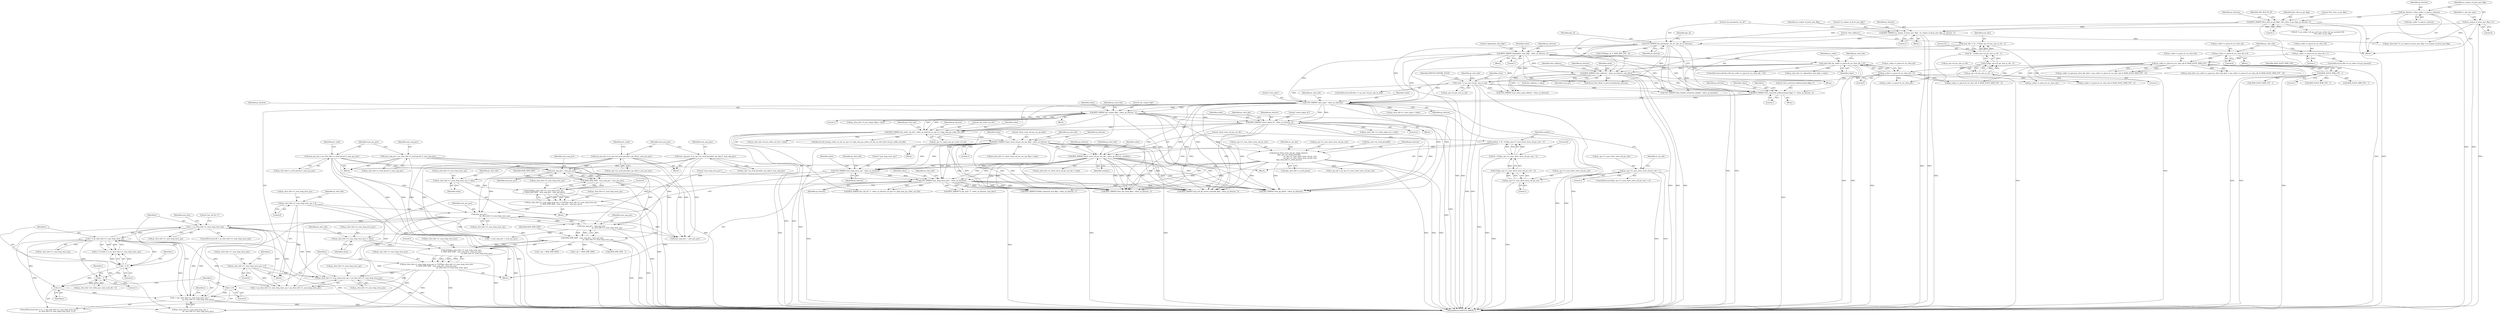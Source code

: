 digraph "0_Android_913d9e8d93d6b81bb8eac3fc2c1426651f5b259d@pointer" {
"1001057" [label="(Call,ps_slice_hdr->i1_num_long_term_sps + ps_slice_hdr->i1_num_long_term_pics)"];
"1000565" [label="(Call,ps_slice_hdr->i1_num_long_term_sps = 0)"];
"1000879" [label="(Call,num_pos_pics -\n                                                            ps_slice_hdr->i1_num_long_term_sps)"];
"1000808" [label="(Call,num_pos_pics = ps_slice_hdr->s_stref_picset.i1_num_pos_pics)"];
"1000758" [label="(Call,num_pos_pics = ps_sps->as_stref_picset[st_rps_idx].i1_num_pos_pics)"];
"1000854" [label="(Call,num_neg_pics - num_pos_pics)"];
"1000801" [label="(Call,num_neg_pics = ps_slice_hdr->s_stref_picset.i1_num_neg_pics)"];
"1000749" [label="(Call,num_neg_pics = ps_sps->as_stref_picset[st_rps_idx].i1_num_neg_pics)"];
"1000843" [label="(Call,ps_slice_hdr->i1_num_long_term_sps = CLIP3(ps_slice_hdr->i1_num_long_term_sps,\n 0, MAX_DPB_SIZE - num_neg_pics - num_pos_pics))"];
"1000847" [label="(Call,CLIP3(ps_slice_hdr->i1_num_long_term_sps,\n 0, MAX_DPB_SIZE - num_neg_pics - num_pos_pics))"];
"1000838" [label="(Call,ps_slice_hdr->i1_num_long_term_sps = value)"];
"1000834" [label="(Call,UEV_PARSE(\"num_long_term_sps\", value, ps_bitstrm))"];
"1000734" [label="(Call,BITS_PARSE(\"short_term_ref_pic_set_idx\", value, ps_bitstrm, numbits))"];
"1000694" [label="(Call,BITS_PARSE(\"short_term_ref_pic_set_sps_flag\", value, ps_bitstrm, 1))"];
"1000682" [label="(Call,BITS_PARSE(\"pic_order_cnt_lsb\", value, ps_bitstrm, ps_sps->i1_log2_max_pic_order_cnt_lsb))"];
"1000637" [label="(Call,BITS_PARSE(\"pic_output_flag\", value, ps_bitstrm, 1))"];
"1000592" [label="(Call,UEV_PARSE(\"slice_type\", value, ps_bitstrm))"];
"1000587" [label="(Call,BITS_PARSE(\"slice_reserved_undetermined_flag[ i ]\", value, ps_bitstrm, 1))"];
"1000537" [label="(Call,value >= ps_sps->i4_pic_size_in_ctb)"];
"1000528" [label="(Call,BITS_PARSE(\"slice_address\", value, ps_bitstrm, num_bits))"];
"1000428" [label="(Call,value && (ps_codec->s_parse.i4_cur_slice_idx > 0))"];
"1000422" [label="(Call,BITS_PARSE(\"dependent_slice_flag\", value, ps_bitstrm, 1))"];
"1000209" [label="(Call,UEV_PARSE(\"pic_parameter_set_id\", pps_id, ps_bitstrm))"];
"1000204" [label="(Call,BITS_PARSE(\"no_output_of_prior_pics_flag\", no_output_of_prior_pics_flag, ps_bitstrm, 1))"];
"1000159" [label="(Call,no_output_of_prior_pics_flag = 0)"];
"1000190" [label="(Call,BITS_PARSE(\"first_slice_in_pic_flag\", first_slice_in_pic_flag, ps_bitstrm, 1))"];
"1000147" [label="(Call,*ps_bitstrm = &ps_codec->s_parse.s_bitstrm)"];
"1000430" [label="(Call,ps_codec->s_parse.i4_cur_slice_idx > 0)"];
"1000405" [label="(Call,ps_codec->s_parse.i4_cur_slice_idx & (MAX_SLICE_HDR_CNT - 1))"];
"1000375" [label="(Call,ps_codec->s_parse.i4_cur_slice_idx = 0)"];
"1000390" [label="(Call,ps_codec->s_parse.i4_cur_slice_idx = 1)"];
"1000411" [label="(Call,MAX_SLICE_HDR_CNT - 1)"];
"1000518" [label="(Call,num_bits = 32 - CLZ(ps_sps->i4_pic_size_in_ctb - 1))"];
"1000520" [label="(Call,32 - CLZ(ps_sps->i4_pic_size_in_ctb - 1))"];
"1000522" [label="(Call,CLZ(ps_sps->i4_pic_size_in_ctb - 1))"];
"1000523" [label="(Call,ps_sps->i4_pic_size_in_ctb - 1)"];
"1000659" [label="(Call,BITS_PARSE(\"colour_plane_id\", value, ps_bitstrm, 2))"];
"1000724" [label="(Call,numbits = 32 - CLZ(ps_sps->i1_num_short_term_ref_pic_sets - 1))"];
"1000726" [label="(Call,32 - CLZ(ps_sps->i1_num_short_term_ref_pic_sets - 1))"];
"1000728" [label="(Call,CLZ(ps_sps->i1_num_short_term_ref_pic_sets - 1))"];
"1000729" [label="(Call,ps_sps->i1_num_short_term_ref_pic_sets - 1)"];
"1000718" [label="(Call,ps_sps->i1_num_short_term_ref_pic_sets > 1)"];
"1000778" [label="(Call,ihevcd_short_term_ref_pic_set(ps_bitstrm,\n &ps_sps->as_stref_picset[0],\n                                              ps_sps->i1_num_short_term_ref_pic_sets,\n                                              ps_sps->i1_num_short_term_ref_pic_sets,\n &ps_slice_hdr->s_stref_picset))"];
"1000852" [label="(Call,MAX_DPB_SIZE - num_neg_pics - num_pos_pics)"];
"1001013" [label="(Call,i != ps_slice_hdr->i1_num_long_term_sps)"];
"1001010" [label="(Call,i != 0)"];
"1000901" [label="(Call,i < ps_slice_hdr->i1_num_long_term_sps)"];
"1000888" [label="(Call,i < (ps_slice_hdr->i1_num_long_term_sps +\n                                ps_slice_hdr->i1_num_long_term_pics))"];
"1000885" [label="(Call,i = 0)"];
"1000897" [label="(Call,i++)"];
"1001029" [label="(Call,i - 1)"];
"1000866" [label="(Call,ps_slice_hdr->i1_num_long_term_pics = CLIP3(ps_slice_hdr->i1_num_long_term_pics,\n 0, MAX_DPB_SIZE - num_neg_pics - num_pos_pics -\n                                                            ps_slice_hdr->i1_num_long_term_sps))"];
"1000870" [label="(Call,CLIP3(ps_slice_hdr->i1_num_long_term_pics,\n 0, MAX_DPB_SIZE - num_neg_pics - num_pos_pics -\n                                                            ps_slice_hdr->i1_num_long_term_sps))"];
"1000861" [label="(Call,ps_slice_hdr->i1_num_long_term_pics = value)"];
"1000857" [label="(Call,UEV_PARSE(\"num_long_term_pics\", value, ps_bitstrm))"];
"1000875" [label="(Call,MAX_DPB_SIZE - num_neg_pics - num_pos_pics -\n                                                            ps_slice_hdr->i1_num_long_term_sps)"];
"1000877" [label="(Call,num_neg_pics - num_pos_pics -\n                                                            ps_slice_hdr->i1_num_long_term_sps)"];
"1000570" [label="(Call,ps_slice_hdr->i1_num_long_term_pics = 0)"];
"1000422" [label="(Call,BITS_PARSE(\"dependent_slice_flag\", value, ps_bitstrm, 1))"];
"1000686" [label="(Call,ps_sps->i1_log2_max_pic_order_cnt_lsb)"];
"1000160" [label="(Identifier,no_output_of_prior_pics_flag)"];
"1000855" [label="(Identifier,num_neg_pics)"];
"1000588" [label="(Literal,\"slice_reserved_undetermined_flag[ i ]\")"];
"1000638" [label="(Literal,\"pic_output_flag\")"];
"1000193" [label="(Identifier,ps_bitstrm)"];
"1000786" [label="(Call,ps_sps->i1_num_short_term_ref_pic_sets)"];
"1000577" [label="(Identifier,i)"];
"1002617" [label="(MethodReturn,IHEVCD_ERROR_T)"];
"1000689" [label="(Call,ps_slice_hdr->i4_pic_order_cnt_lsb = value)"];
"1000726" [label="(Call,32 - CLZ(ps_sps->i1_num_short_term_ref_pic_sets - 1))"];
"1000518" [label="(Call,num_bits = 32 - CLZ(ps_sps->i4_pic_size_in_ctb - 1))"];
"1000718" [label="(Call,ps_sps->i1_num_short_term_ref_pic_sets > 1)"];
"1000440" [label="(Call,ps_codec->s_parse.i4_cur_slice_idx & (MAX_SLICE_HDR_CNT - 1))"];
"1001169" [label="(Call,BITS_PARSE(\"num_ref_idx_active_override_flag\", value, ps_bitstrm, 1))"];
"1000868" [label="(Identifier,ps_slice_hdr)"];
"1000640" [label="(Identifier,ps_bitstrm)"];
"1001081" [label="(Call,BITS_PARSE(\"enable_temporal_mvp_flag\", value, ps_bitstrm, 1))"];
"1000532" [label="(Identifier,num_bits)"];
"1001057" [label="(Call,ps_slice_hdr->i1_num_long_term_sps + ps_slice_hdr->i1_num_long_term_pics)"];
"1000406" [label="(Call,ps_codec->s_parse.i4_cur_slice_idx)"];
"1000537" [label="(Call,value >= ps_sps->i4_pic_size_in_ctb)"];
"1000212" [label="(Identifier,ps_bitstrm)"];
"1000210" [label="(Literal,\"pic_parameter_set_id\")"];
"1000194" [label="(Literal,1)"];
"1000780" [label="(Call,&ps_sps->as_stref_picset[0])"];
"1000876" [label="(Identifier,MAX_DPB_SIZE)"];
"1001012" [label="(Literal,0)"];
"1000566" [label="(Call,ps_slice_hdr->i1_num_long_term_sps)"];
"1000727" [label="(Literal,32)"];
"1000431" [label="(Call,ps_codec->s_parse.i4_cur_slice_idx)"];
"1000159" [label="(Call,no_output_of_prior_pics_flag = 0)"];
"1000884" [label="(ControlStructure,for(i = 0; i < (ps_slice_hdr->i1_num_long_term_sps +\n                                ps_slice_hdr->i1_num_long_term_pics); i++))"];
"1000859" [label="(Identifier,value)"];
"1000528" [label="(Call,BITS_PARSE(\"slice_address\", value, ps_bitstrm, num_bits))"];
"1000844" [label="(Call,ps_slice_hdr->i1_num_long_term_sps)"];
"1000531" [label="(Identifier,ps_bitstrm)"];
"1000909" [label="(Identifier,num_bits)"];
"1000390" [label="(Call,ps_codec->s_parse.i4_cur_slice_idx = 1)"];
"1000523" [label="(Call,ps_sps->i4_pic_size_in_ctb - 1)"];
"1000901" [label="(Call,i < ps_slice_hdr->i1_num_long_term_sps)"];
"1000590" [label="(Identifier,ps_bitstrm)"];
"1000847" [label="(Call,CLIP3(ps_slice_hdr->i1_num_long_term_sps,\n 0, MAX_DPB_SIZE - num_neg_pics - num_pos_pics))"];
"1000723" [label="(Block,)"];
"1000636" [label="(Block,)"];
"1000862" [label="(Call,ps_slice_hdr->i1_num_long_term_pics)"];
"1000778" [label="(Call,ihevcd_short_term_ref_pic_set(ps_bitstrm,\n &ps_sps->as_stref_picset[0],\n                                              ps_sps->i1_num_short_term_ref_pic_sets,\n                                              ps_sps->i1_num_short_term_ref_pic_sets,\n &ps_slice_hdr->s_stref_picset))"];
"1000405" [label="(Call,ps_codec->s_parse.i4_cur_slice_idx & (MAX_SLICE_HDR_CNT - 1))"];
"1000538" [label="(Identifier,value)"];
"1000736" [label="(Identifier,value)"];
"1000527" [label="(Literal,1)"];
"1000890" [label="(Call,ps_slice_hdr->i1_num_long_term_sps +\n                                ps_slice_hdr->i1_num_long_term_pics)"];
"1000722" [label="(Literal,1)"];
"1000866" [label="(Call,ps_slice_hdr->i1_num_long_term_pics = CLIP3(ps_slice_hdr->i1_num_long_term_pics,\n 0, MAX_DPB_SIZE - num_neg_pics - num_pos_pics -\n                                                            ps_slice_hdr->i1_num_long_term_sps))"];
"1000215" [label="(Call,CLIP3(pps_id, 0, MAX_PPS_CNT - 2))"];
"1000852" [label="(Call,MAX_DPB_SIZE - num_neg_pics - num_pos_pics)"];
"1000427" [label="(ControlStructure,if(value && (ps_codec->s_parse.i4_cur_slice_idx > 0)))"];
"1000203" [label="(Block,)"];
"1000413" [label="(Literal,1)"];
"1000839" [label="(Call,ps_slice_hdr->i1_num_long_term_sps)"];
"1000836" [label="(Identifier,value)"];
"1000758" [label="(Call,num_pos_pics = ps_sps->as_stref_picset[st_rps_idx].i1_num_pos_pics)"];
"1001011" [label="(Identifier,i)"];
"1001106" [label="(Call,BITS_PARSE(\"slice_sao_luma_flag\", value, ps_bitstrm, 1))"];
"1000886" [label="(Identifier,i)"];
"1000641" [label="(Literal,1)"];
"1000733" [label="(Literal,1)"];
"1000204" [label="(Call,BITS_PARSE(\"no_output_of_prior_pics_flag\", no_output_of_prior_pics_flag, ps_bitstrm, 1))"];
"1000809" [label="(Identifier,num_pos_pics)"];
"1000697" [label="(Identifier,ps_bitstrm)"];
"1000596" [label="(Call,ps_slice_hdr->i1_slice_type = value)"];
"1000214" [label="(Identifier,pps_id)"];
"1000592" [label="(Call,UEV_PARSE(\"slice_type\", value, ps_bitstrm))"];
"1001245" [label="(Call,MAX_DPB_SIZE - 1)"];
"1000147" [label="(Call,*ps_bitstrm = &ps_codec->s_parse.s_bitstrm)"];
"1000838" [label="(Call,ps_slice_hdr->i1_num_long_term_sps = value)"];
"1000589" [label="(Identifier,value)"];
"1000536" [label="(ControlStructure,if(value >= ps_sps->i4_pic_size_in_ctb))"];
"1000516" [label="(Block,)"];
"1000375" [label="(Call,ps_codec->s_parse.i4_cur_slice_idx = 0)"];
"1000198" [label="(Identifier,NAL_BLA_W_LP)"];
"1000903" [label="(Call,ps_slice_hdr->i1_num_long_term_sps)"];
"1000684" [label="(Identifier,value)"];
"1000877" [label="(Call,num_neg_pics - num_pos_pics -\n                                                            ps_slice_hdr->i1_num_long_term_sps)"];
"1001712" [label="(Call,ps_codec->s_parse.i4_cur_slice_idx--)"];
"1000666" [label="(Identifier,ps_slice_hdr)"];
"1000751" [label="(Call,ps_sps->as_stref_picset[st_rps_idx].i1_num_neg_pics)"];
"1000691" [label="(Identifier,ps_slice_hdr)"];
"1000710" [label="(Block,)"];
"1000810" [label="(Call,ps_slice_hdr->s_stref_picset.i1_num_pos_pics)"];
"1000696" [label="(Identifier,value)"];
"1000662" [label="(Identifier,ps_bitstrm)"];
"1000854" [label="(Call,num_neg_pics - num_pos_pics)"];
"1000543" [label="(Identifier,IHEVCD_IGNORE_SLICE)"];
"1000552" [label="(Identifier,ps_slice_hdr)"];
"1001031" [label="(Literal,1)"];
"1001058" [label="(Call,ps_slice_hdr->i1_num_long_term_sps)"];
"1000737" [label="(Identifier,ps_bitstrm)"];
"1000745" [label="(Identifier,st_rps_idx)"];
"1000717" [label="(ControlStructure,if(ps_sps->i1_num_short_term_ref_pic_sets > 1))"];
"1000902" [label="(Identifier,i)"];
"1000529" [label="(Literal,\"slice_address\")"];
"1001061" [label="(Call,ps_slice_hdr->i1_num_long_term_pics)"];
"1000845" [label="(Identifier,ps_slice_hdr)"];
"1000284" [label="(Call,(0 != ps_codec->u4_pic_cnt || ps_codec->i4_pic_present) &&\n                    first_slice_in_pic_flag)"];
"1000161" [label="(Literal,0)"];
"1000724" [label="(Call,numbits = 32 - CLZ(ps_sps->i1_num_short_term_ref_pic_sets - 1))"];
"1000521" [label="(Literal,32)"];
"1000777" [label="(Block,)"];
"1002152" [label="(Call,r_idx < MAX_DPB_SIZE)"];
"1000520" [label="(Call,32 - CLZ(ps_sps->i4_pic_size_in_ctb - 1))"];
"1000861" [label="(Call,ps_slice_hdr->i1_num_long_term_pics = value)"];
"1000522" [label="(Call,CLZ(ps_sps->i4_pic_size_in_ctb - 1))"];
"1000637" [label="(Call,BITS_PARSE(\"pic_output_flag\", value, ps_bitstrm, 1))"];
"1000639" [label="(Identifier,value)"];
"1000384" [label="(ControlStructure,if(0 == ps_codec->i4_pic_present))"];
"1000719" [label="(Call,ps_sps->i1_num_short_term_ref_pic_sets)"];
"1000376" [label="(Call,ps_codec->s_parse.i4_cur_slice_idx)"];
"1000735" [label="(Literal,\"short_term_ref_pic_set_idx\")"];
"1000945" [label="(Call,BITS_PARSE(\"poc_lsb_lt[ i ]\", value, ps_bitstrm, ps_sps->i1_log2_max_pic_order_cnt_lsb))"];
"1000428" [label="(Call,value && (ps_codec->s_parse.i4_cur_slice_idx > 0))"];
"1000729" [label="(Call,ps_sps->i1_num_short_term_ref_pic_sets - 1)"];
"1000677" [label="(Block,)"];
"1002016" [label="(Call,ihevcd_bits_flush_to_byte_boundary(ps_bitstrm))"];
"1000875" [label="(Call,MAX_DPB_SIZE - num_neg_pics - num_pos_pics -\n                                                            ps_slice_hdr->i1_num_long_term_sps)"];
"1000768" [label="(Identifier,pi1_used)"];
"1000887" [label="(Literal,0)"];
"1001013" [label="(Call,i != ps_slice_hdr->i1_num_long_term_sps)"];
"1000425" [label="(Identifier,ps_bitstrm)"];
"1000423" [label="(Literal,\"dependent_slice_flag\")"];
"1000739" [label="(Call,ps_slice_hdr->i1_short_term_ref_pic_set_idx = value)"];
"1000863" [label="(Identifier,ps_slice_hdr)"];
"1000833" [label="(Block,)"];
"1000594" [label="(Identifier,value)"];
"1000837" [label="(Identifier,ps_bitstrm)"];
"1000587" [label="(Call,BITS_PARSE(\"slice_reserved_undetermined_flag[ i ]\", value, ps_bitstrm, 1))"];
"1000399" [label="(Call,ps_codec->s_parse.ps_slice_hdr_base + (ps_codec->s_parse.i4_cur_slice_idx & (MAX_SLICE_HDR_CNT - 1)))"];
"1000436" [label="(Literal,0)"];
"1000554" [label="(Block,)"];
"1000801" [label="(Call,num_neg_pics = ps_slice_hdr->s_stref_picset.i1_num_neg_pics)"];
"1000682" [label="(Call,BITS_PARSE(\"pic_order_cnt_lsb\", value, ps_bitstrm, ps_sps->i1_log2_max_pic_order_cnt_lsb))"];
"1001014" [label="(Identifier,i)"];
"1000421" [label="(Block,)"];
"1002518" [label="(Call,ps_codec->s_parse.i4_cur_slice_idx & (MAX_SLICE_HDR_CNT - 1))"];
"1002524" [label="(Call,MAX_SLICE_HDR_CNT - 1)"];
"1000685" [label="(Identifier,ps_bitstrm)"];
"1000460" [label="(Call,ps_slice_hdr->i1_dependent_slice_flag = value)"];
"1000725" [label="(Identifier,numbits)"];
"1000826" [label="(Block,)"];
"1000430" [label="(Call,ps_codec->s_parse.i4_cur_slice_idx > 0)"];
"1001454" [label="(Call,SEV_PARSE(\"slice_qp_delta\", value, ps_bitstrm))"];
"1000572" [label="(Identifier,ps_slice_hdr)"];
"1000741" [label="(Identifier,ps_slice_hdr)"];
"1000699" [label="(Call,ps_slice_hdr->i1_short_term_ref_pic_set_sps_flag = value)"];
"1000946" [label="(Literal,\"poc_lsb_lt[ i ]\")"];
"1000750" [label="(Identifier,num_neg_pics)"];
"1001038" [label="(Call,num_neg_pics + num_pos_pics)"];
"1000734" [label="(Call,BITS_PARSE(\"short_term_ref_pic_set_idx\", value, ps_bitstrm, numbits))"];
"1000840" [label="(Identifier,ps_slice_hdr)"];
"1000164" [label="(Identifier,i1_nal_unit_type)"];
"1000698" [label="(Literal,1)"];
"1000446" [label="(Call,MAX_SLICE_HDR_CNT - 1)"];
"1000728" [label="(Call,CLZ(ps_sps->i1_num_short_term_ref_pic_sets - 1))"];
"1000412" [label="(Identifier,MAX_SLICE_HDR_CNT)"];
"1000808" [label="(Call,num_pos_pics = ps_slice_hdr->s_stref_picset.i1_num_pos_pics)"];
"1000779" [label="(Identifier,ps_bitstrm)"];
"1001025" [label="(Call,ps_slice_hdr->ai1_delta_poc_msb_cycle_lt[i - 1])"];
"1000192" [label="(Identifier,first_slice_in_pic_flag)"];
"1000865" [label="(Identifier,value)"];
"1000898" [label="(Identifier,i)"];
"1001036" [label="(Call,i < num_neg_pics + num_pos_pics)"];
"1000595" [label="(Identifier,ps_bitstrm)"];
"1000834" [label="(Call,UEV_PARSE(\"num_long_term_sps\", value, ps_bitstrm))"];
"1000879" [label="(Call,num_pos_pics -\n                                                            ps_slice_hdr->i1_num_long_term_sps)"];
"1000424" [label="(Identifier,value)"];
"1000533" [label="(Call,slice_address = value)"];
"1000391" [label="(Call,ps_codec->s_parse.i4_cur_slice_idx)"];
"1000429" [label="(Identifier,value)"];
"1000132" [label="(Block,)"];
"1000789" [label="(Call,ps_sps->i1_num_short_term_ref_pic_sets)"];
"1000889" [label="(Identifier,i)"];
"1000878" [label="(Identifier,num_neg_pics)"];
"1000848" [label="(Call,ps_slice_hdr->i1_num_long_term_sps)"];
"1001990" [label="(Call,UEV_PARSE(\"slice_header_extension_length\", value, ps_bitstrm))"];
"1000397" [label="(Call,ps_slice_hdr = ps_codec->s_parse.ps_slice_hdr_base + (ps_codec->s_parse.i4_cur_slice_idx & (MAX_SLICE_HDR_CNT - 1)))"];
"1000586" [label="(Block,)"];
"1000148" [label="(Identifier,ps_bitstrm)"];
"1000816" [label="(Identifier,pi1_used)"];
"1000856" [label="(Identifier,num_pos_pics)"];
"1000398" [label="(Identifier,ps_slice_hdr)"];
"1000524" [label="(Call,ps_sps->i4_pic_size_in_ctb)"];
"1000792" [label="(Call,&ps_slice_hdr->s_stref_picset)"];
"1000759" [label="(Identifier,num_pos_pics)"];
"1000900" [label="(ControlStructure,if(i < ps_slice_hdr->i1_num_long_term_sps))"];
"1000593" [label="(Literal,\"slice_type\")"];
"1000209" [label="(Call,UEV_PARSE(\"pic_parameter_set_id\", pps_id, ps_bitstrm))"];
"1001771" [label="(Call,ps_codec->s_parse.i4_cur_slice_idx--)"];
"1000439" [label="(Identifier,ps_codec)"];
"1000381" [label="(Literal,0)"];
"1000835" [label="(Literal,\"num_long_term_sps\")"];
"1001883" [label="(Call,UEV_PARSE(\"num_entry_point_offsets\", value, ps_bitstrm))"];
"1000206" [label="(Identifier,no_output_of_prior_pics_flag)"];
"1000530" [label="(Identifier,value)"];
"1000205" [label="(Literal,\"no_output_of_prior_pics_flag\")"];
"1000881" [label="(Call,ps_slice_hdr->i1_num_long_term_sps)"];
"1000853" [label="(Identifier,MAX_DPB_SIZE)"];
"1000916" [label="(Call,BITS_PARSE(\"lt_idx_sps[ i ]\", value, ps_bitstrm, num_bits))"];
"1000642" [label="(Call,ps_slice_hdr->i1_pic_output_flag = value)"];
"1000207" [label="(Identifier,ps_bitstrm)"];
"1000885" [label="(Call,i = 0)"];
"1000539" [label="(Call,ps_sps->i4_pic_size_in_ctb)"];
"1000858" [label="(Literal,\"num_long_term_pics\")"];
"1000695" [label="(Literal,\"short_term_ref_pic_set_sps_flag\")"];
"1000570" [label="(Call,ps_slice_hdr->i1_num_long_term_pics = 0)"];
"1000760" [label="(Call,ps_sps->as_stref_picset[st_rps_idx].i1_num_pos_pics)"];
"1000149" [label="(Call,&ps_codec->s_parse.s_bitstrm)"];
"1000591" [label="(Literal,1)"];
"1000211" [label="(Identifier,pps_id)"];
"1000730" [label="(Call,ps_sps->i1_num_short_term_ref_pic_sets)"];
"1001010" [label="(Call,i != 0)"];
"1000462" [label="(Identifier,ps_slice_hdr)"];
"1000659" [label="(Call,BITS_PARSE(\"colour_plane_id\", value, ps_bitstrm, 2))"];
"1000519" [label="(Identifier,num_bits)"];
"1000208" [label="(Literal,1)"];
"1000664" [label="(Call,ps_slice_hdr->i1_colour_plane_id = value)"];
"1000574" [label="(Literal,0)"];
"1000660" [label="(Literal,\"colour_plane_id\")"];
"1000796" [label="(Call,st_rps_idx = ps_sps->i1_num_short_term_ref_pic_sets)"];
"1000803" [label="(Call,ps_slice_hdr->s_stref_picset.i1_num_neg_pics)"];
"1000644" [label="(Identifier,ps_slice_hdr)"];
"1001009" [label="(Call,(i != 0) && (i != ps_slice_hdr->i1_num_long_term_sps))"];
"1001055" [label="(Call,i < ps_slice_hdr->i1_num_long_term_sps + ps_slice_hdr->i1_num_long_term_pics)"];
"1000897" [label="(Call,i++)"];
"1000396" [label="(Literal,1)"];
"1000374" [label="(Block,)"];
"1000851" [label="(Literal,0)"];
"1000571" [label="(Call,ps_slice_hdr->i1_num_long_term_pics)"];
"1002324" [label="(Call,r_idx < MAX_DPB_SIZE)"];
"1000190" [label="(Call,BITS_PARSE(\"first_slice_in_pic_flag\", first_slice_in_pic_flag, ps_bitstrm, 1))"];
"1001029" [label="(Call,i - 1)"];
"1000880" [label="(Identifier,num_pos_pics)"];
"1000797" [label="(Identifier,st_rps_idx)"];
"1000565" [label="(Call,ps_slice_hdr->i1_num_long_term_sps = 0)"];
"1000534" [label="(Identifier,slice_address)"];
"1000191" [label="(Literal,\"first_slice_in_pic_flag\")"];
"1000663" [label="(Literal,2)"];
"1000888" [label="(Call,i < (ps_slice_hdr->i1_num_long_term_sps +\n                                ps_slice_hdr->i1_num_long_term_pics))"];
"1000658" [label="(Block,)"];
"1000661" [label="(Identifier,value)"];
"1000871" [label="(Call,ps_slice_hdr->i1_num_long_term_pics)"];
"1000874" [label="(Literal,0)"];
"1000694" [label="(Call,BITS_PARSE(\"short_term_ref_pic_set_sps_flag\", value, ps_bitstrm, 1))"];
"1000843" [label="(Call,ps_slice_hdr->i1_num_long_term_sps = CLIP3(ps_slice_hdr->i1_num_long_term_sps,\n 0, MAX_DPB_SIZE - num_neg_pics - num_pos_pics))"];
"1000857" [label="(Call,UEV_PARSE(\"num_long_term_pics\", value, ps_bitstrm))"];
"1000867" [label="(Call,ps_slice_hdr->i1_num_long_term_pics)"];
"1000426" [label="(Literal,1)"];
"1000749" [label="(Call,num_neg_pics = ps_sps->as_stref_picset[st_rps_idx].i1_num_neg_pics)"];
"1001658" [label="(Call,ihevcd_calc_poc(ps_codec, ps_nal, ps_sps->i1_log2_max_pic_order_cnt_lsb, ps_slice_hdr->i4_pic_order_cnt_lsb))"];
"1000501" [label="(Call,ps_slice_hdr->i1_no_output_of_prior_pics_flag = no_output_of_prior_pics_flag)"];
"1001030" [label="(Identifier,i)"];
"1000585" [label="(Identifier,i)"];
"1001808" [label="(Call,MAX_SLICE_HDR_CNT - 1)"];
"1001034" [label="(Identifier,i)"];
"1000701" [label="(Identifier,ps_slice_hdr)"];
"1000842" [label="(Identifier,value)"];
"1000683" [label="(Literal,\"pic_order_cnt_lsb\")"];
"1000860" [label="(Identifier,ps_bitstrm)"];
"1000802" [label="(Identifier,num_neg_pics)"];
"1000738" [label="(Identifier,numbits)"];
"1000870" [label="(Call,CLIP3(ps_slice_hdr->i1_num_long_term_pics,\n 0, MAX_DPB_SIZE - num_neg_pics - num_pos_pics -\n                                                            ps_slice_hdr->i1_num_long_term_sps))"];
"1000598" [label="(Identifier,ps_slice_hdr)"];
"1001015" [label="(Call,ps_slice_hdr->i1_num_long_term_sps)"];
"1000569" [label="(Literal,0)"];
"1000411" [label="(Call,MAX_SLICE_HDR_CNT - 1)"];
"1001057" -> "1001055"  [label="AST: "];
"1001057" -> "1001061"  [label="CFG: "];
"1001058" -> "1001057"  [label="AST: "];
"1001061" -> "1001057"  [label="AST: "];
"1001055" -> "1001057"  [label="CFG: "];
"1001057" -> "1002617"  [label="DDG: "];
"1001057" -> "1002617"  [label="DDG: "];
"1000565" -> "1001057"  [label="DDG: "];
"1000879" -> "1001057"  [label="DDG: "];
"1001013" -> "1001057"  [label="DDG: "];
"1000901" -> "1001057"  [label="DDG: "];
"1000570" -> "1001057"  [label="DDG: "];
"1000866" -> "1001057"  [label="DDG: "];
"1000565" -> "1000554"  [label="AST: "];
"1000565" -> "1000569"  [label="CFG: "];
"1000566" -> "1000565"  [label="AST: "];
"1000569" -> "1000565"  [label="AST: "];
"1000572" -> "1000565"  [label="CFG: "];
"1000565" -> "1002617"  [label="DDG: "];
"1000565" -> "1000879"  [label="DDG: "];
"1000565" -> "1001055"  [label="DDG: "];
"1000879" -> "1000877"  [label="AST: "];
"1000879" -> "1000881"  [label="CFG: "];
"1000880" -> "1000879"  [label="AST: "];
"1000881" -> "1000879"  [label="AST: "];
"1000877" -> "1000879"  [label="CFG: "];
"1000879" -> "1000877"  [label="DDG: "];
"1000879" -> "1000877"  [label="DDG: "];
"1000808" -> "1000879"  [label="DDG: "];
"1000758" -> "1000879"  [label="DDG: "];
"1000854" -> "1000879"  [label="DDG: "];
"1000843" -> "1000879"  [label="DDG: "];
"1000879" -> "1000888"  [label="DDG: "];
"1000879" -> "1000890"  [label="DDG: "];
"1000879" -> "1000901"  [label="DDG: "];
"1000879" -> "1001036"  [label="DDG: "];
"1000879" -> "1001038"  [label="DDG: "];
"1000879" -> "1001055"  [label="DDG: "];
"1000808" -> "1000777"  [label="AST: "];
"1000808" -> "1000810"  [label="CFG: "];
"1000809" -> "1000808"  [label="AST: "];
"1000810" -> "1000808"  [label="AST: "];
"1000816" -> "1000808"  [label="CFG: "];
"1000808" -> "1002617"  [label="DDG: "];
"1000808" -> "1000854"  [label="DDG: "];
"1000808" -> "1001036"  [label="DDG: "];
"1000808" -> "1001038"  [label="DDG: "];
"1000758" -> "1000710"  [label="AST: "];
"1000758" -> "1000760"  [label="CFG: "];
"1000759" -> "1000758"  [label="AST: "];
"1000760" -> "1000758"  [label="AST: "];
"1000768" -> "1000758"  [label="CFG: "];
"1000758" -> "1002617"  [label="DDG: "];
"1000758" -> "1000854"  [label="DDG: "];
"1000758" -> "1001036"  [label="DDG: "];
"1000758" -> "1001038"  [label="DDG: "];
"1000854" -> "1000852"  [label="AST: "];
"1000854" -> "1000856"  [label="CFG: "];
"1000855" -> "1000854"  [label="AST: "];
"1000856" -> "1000854"  [label="AST: "];
"1000852" -> "1000854"  [label="CFG: "];
"1000854" -> "1000852"  [label="DDG: "];
"1000854" -> "1000852"  [label="DDG: "];
"1000801" -> "1000854"  [label="DDG: "];
"1000749" -> "1000854"  [label="DDG: "];
"1000854" -> "1000877"  [label="DDG: "];
"1000801" -> "1000777"  [label="AST: "];
"1000801" -> "1000803"  [label="CFG: "];
"1000802" -> "1000801"  [label="AST: "];
"1000803" -> "1000801"  [label="AST: "];
"1000809" -> "1000801"  [label="CFG: "];
"1000801" -> "1002617"  [label="DDG: "];
"1000801" -> "1000877"  [label="DDG: "];
"1000801" -> "1001036"  [label="DDG: "];
"1000801" -> "1001038"  [label="DDG: "];
"1000749" -> "1000710"  [label="AST: "];
"1000749" -> "1000751"  [label="CFG: "];
"1000750" -> "1000749"  [label="AST: "];
"1000751" -> "1000749"  [label="AST: "];
"1000759" -> "1000749"  [label="CFG: "];
"1000749" -> "1002617"  [label="DDG: "];
"1000749" -> "1000877"  [label="DDG: "];
"1000749" -> "1001036"  [label="DDG: "];
"1000749" -> "1001038"  [label="DDG: "];
"1000843" -> "1000833"  [label="AST: "];
"1000843" -> "1000847"  [label="CFG: "];
"1000844" -> "1000843"  [label="AST: "];
"1000847" -> "1000843"  [label="AST: "];
"1000858" -> "1000843"  [label="CFG: "];
"1000843" -> "1002617"  [label="DDG: "];
"1000847" -> "1000843"  [label="DDG: "];
"1000847" -> "1000843"  [label="DDG: "];
"1000847" -> "1000843"  [label="DDG: "];
"1000847" -> "1000852"  [label="CFG: "];
"1000848" -> "1000847"  [label="AST: "];
"1000851" -> "1000847"  [label="AST: "];
"1000852" -> "1000847"  [label="AST: "];
"1000847" -> "1002617"  [label="DDG: "];
"1000838" -> "1000847"  [label="DDG: "];
"1000852" -> "1000847"  [label="DDG: "];
"1000852" -> "1000847"  [label="DDG: "];
"1000838" -> "1000833"  [label="AST: "];
"1000838" -> "1000842"  [label="CFG: "];
"1000839" -> "1000838"  [label="AST: "];
"1000842" -> "1000838"  [label="AST: "];
"1000845" -> "1000838"  [label="CFG: "];
"1000834" -> "1000838"  [label="DDG: "];
"1000834" -> "1000833"  [label="AST: "];
"1000834" -> "1000837"  [label="CFG: "];
"1000835" -> "1000834"  [label="AST: "];
"1000836" -> "1000834"  [label="AST: "];
"1000837" -> "1000834"  [label="AST: "];
"1000840" -> "1000834"  [label="CFG: "];
"1000834" -> "1002617"  [label="DDG: "];
"1000734" -> "1000834"  [label="DDG: "];
"1000734" -> "1000834"  [label="DDG: "];
"1000694" -> "1000834"  [label="DDG: "];
"1000694" -> "1000834"  [label="DDG: "];
"1000778" -> "1000834"  [label="DDG: "];
"1000834" -> "1000857"  [label="DDG: "];
"1000834" -> "1000857"  [label="DDG: "];
"1000734" -> "1000723"  [label="AST: "];
"1000734" -> "1000738"  [label="CFG: "];
"1000735" -> "1000734"  [label="AST: "];
"1000736" -> "1000734"  [label="AST: "];
"1000737" -> "1000734"  [label="AST: "];
"1000738" -> "1000734"  [label="AST: "];
"1000741" -> "1000734"  [label="CFG: "];
"1000734" -> "1002617"  [label="DDG: "];
"1000734" -> "1002617"  [label="DDG: "];
"1000694" -> "1000734"  [label="DDG: "];
"1000694" -> "1000734"  [label="DDG: "];
"1000724" -> "1000734"  [label="DDG: "];
"1000734" -> "1000739"  [label="DDG: "];
"1000734" -> "1000857"  [label="DDG: "];
"1000734" -> "1000857"  [label="DDG: "];
"1000734" -> "1001081"  [label="DDG: "];
"1000734" -> "1001081"  [label="DDG: "];
"1000734" -> "1001106"  [label="DDG: "];
"1000734" -> "1001106"  [label="DDG: "];
"1000734" -> "1001169"  [label="DDG: "];
"1000734" -> "1001169"  [label="DDG: "];
"1000734" -> "1001454"  [label="DDG: "];
"1000734" -> "1001454"  [label="DDG: "];
"1000694" -> "1000677"  [label="AST: "];
"1000694" -> "1000698"  [label="CFG: "];
"1000695" -> "1000694"  [label="AST: "];
"1000696" -> "1000694"  [label="AST: "];
"1000697" -> "1000694"  [label="AST: "];
"1000698" -> "1000694"  [label="AST: "];
"1000701" -> "1000694"  [label="CFG: "];
"1000694" -> "1002617"  [label="DDG: "];
"1000682" -> "1000694"  [label="DDG: "];
"1000682" -> "1000694"  [label="DDG: "];
"1000694" -> "1000699"  [label="DDG: "];
"1000694" -> "1000778"  [label="DDG: "];
"1000694" -> "1000857"  [label="DDG: "];
"1000694" -> "1000857"  [label="DDG: "];
"1000694" -> "1001081"  [label="DDG: "];
"1000694" -> "1001081"  [label="DDG: "];
"1000694" -> "1001106"  [label="DDG: "];
"1000694" -> "1001106"  [label="DDG: "];
"1000694" -> "1001169"  [label="DDG: "];
"1000694" -> "1001169"  [label="DDG: "];
"1000694" -> "1001454"  [label="DDG: "];
"1000694" -> "1001454"  [label="DDG: "];
"1000682" -> "1000677"  [label="AST: "];
"1000682" -> "1000686"  [label="CFG: "];
"1000683" -> "1000682"  [label="AST: "];
"1000684" -> "1000682"  [label="AST: "];
"1000685" -> "1000682"  [label="AST: "];
"1000686" -> "1000682"  [label="AST: "];
"1000691" -> "1000682"  [label="CFG: "];
"1000682" -> "1002617"  [label="DDG: "];
"1000682" -> "1002617"  [label="DDG: "];
"1000637" -> "1000682"  [label="DDG: "];
"1000637" -> "1000682"  [label="DDG: "];
"1000659" -> "1000682"  [label="DDG: "];
"1000659" -> "1000682"  [label="DDG: "];
"1000592" -> "1000682"  [label="DDG: "];
"1000592" -> "1000682"  [label="DDG: "];
"1000682" -> "1000689"  [label="DDG: "];
"1000682" -> "1000945"  [label="DDG: "];
"1000682" -> "1001658"  [label="DDG: "];
"1000637" -> "1000636"  [label="AST: "];
"1000637" -> "1000641"  [label="CFG: "];
"1000638" -> "1000637"  [label="AST: "];
"1000639" -> "1000637"  [label="AST: "];
"1000640" -> "1000637"  [label="AST: "];
"1000641" -> "1000637"  [label="AST: "];
"1000644" -> "1000637"  [label="CFG: "];
"1000637" -> "1002617"  [label="DDG: "];
"1000592" -> "1000637"  [label="DDG: "];
"1000592" -> "1000637"  [label="DDG: "];
"1000637" -> "1000642"  [label="DDG: "];
"1000637" -> "1000659"  [label="DDG: "];
"1000637" -> "1000659"  [label="DDG: "];
"1000637" -> "1001106"  [label="DDG: "];
"1000637" -> "1001106"  [label="DDG: "];
"1000637" -> "1001169"  [label="DDG: "];
"1000637" -> "1001169"  [label="DDG: "];
"1000637" -> "1001454"  [label="DDG: "];
"1000637" -> "1001454"  [label="DDG: "];
"1000592" -> "1000554"  [label="AST: "];
"1000592" -> "1000595"  [label="CFG: "];
"1000593" -> "1000592"  [label="AST: "];
"1000594" -> "1000592"  [label="AST: "];
"1000595" -> "1000592"  [label="AST: "];
"1000598" -> "1000592"  [label="CFG: "];
"1000592" -> "1002617"  [label="DDG: "];
"1000592" -> "1002617"  [label="DDG: "];
"1000587" -> "1000592"  [label="DDG: "];
"1000587" -> "1000592"  [label="DDG: "];
"1000537" -> "1000592"  [label="DDG: "];
"1000428" -> "1000592"  [label="DDG: "];
"1000528" -> "1000592"  [label="DDG: "];
"1000422" -> "1000592"  [label="DDG: "];
"1000209" -> "1000592"  [label="DDG: "];
"1000592" -> "1000596"  [label="DDG: "];
"1000592" -> "1000659"  [label="DDG: "];
"1000592" -> "1000659"  [label="DDG: "];
"1000592" -> "1001106"  [label="DDG: "];
"1000592" -> "1001106"  [label="DDG: "];
"1000592" -> "1001169"  [label="DDG: "];
"1000592" -> "1001169"  [label="DDG: "];
"1000592" -> "1001454"  [label="DDG: "];
"1000592" -> "1001454"  [label="DDG: "];
"1000587" -> "1000586"  [label="AST: "];
"1000587" -> "1000591"  [label="CFG: "];
"1000588" -> "1000587"  [label="AST: "];
"1000589" -> "1000587"  [label="AST: "];
"1000590" -> "1000587"  [label="AST: "];
"1000591" -> "1000587"  [label="AST: "];
"1000585" -> "1000587"  [label="CFG: "];
"1000587" -> "1002617"  [label="DDG: "];
"1000537" -> "1000587"  [label="DDG: "];
"1000428" -> "1000587"  [label="DDG: "];
"1000528" -> "1000587"  [label="DDG: "];
"1000422" -> "1000587"  [label="DDG: "];
"1000209" -> "1000587"  [label="DDG: "];
"1000537" -> "1000536"  [label="AST: "];
"1000537" -> "1000539"  [label="CFG: "];
"1000538" -> "1000537"  [label="AST: "];
"1000539" -> "1000537"  [label="AST: "];
"1000543" -> "1000537"  [label="CFG: "];
"1000552" -> "1000537"  [label="CFG: "];
"1000537" -> "1002617"  [label="DDG: "];
"1000537" -> "1002617"  [label="DDG: "];
"1000537" -> "1002617"  [label="DDG: "];
"1000528" -> "1000537"  [label="DDG: "];
"1000523" -> "1000537"  [label="DDG: "];
"1000537" -> "1001883"  [label="DDG: "];
"1000537" -> "1001990"  [label="DDG: "];
"1000528" -> "1000516"  [label="AST: "];
"1000528" -> "1000532"  [label="CFG: "];
"1000529" -> "1000528"  [label="AST: "];
"1000530" -> "1000528"  [label="AST: "];
"1000531" -> "1000528"  [label="AST: "];
"1000532" -> "1000528"  [label="AST: "];
"1000534" -> "1000528"  [label="CFG: "];
"1000528" -> "1002617"  [label="DDG: "];
"1000528" -> "1002617"  [label="DDG: "];
"1000528" -> "1002617"  [label="DDG: "];
"1000428" -> "1000528"  [label="DDG: "];
"1000422" -> "1000528"  [label="DDG: "];
"1000209" -> "1000528"  [label="DDG: "];
"1000518" -> "1000528"  [label="DDG: "];
"1000528" -> "1000533"  [label="DDG: "];
"1000528" -> "1001883"  [label="DDG: "];
"1000528" -> "1001990"  [label="DDG: "];
"1000528" -> "1002016"  [label="DDG: "];
"1000428" -> "1000427"  [label="AST: "];
"1000428" -> "1000429"  [label="CFG: "];
"1000428" -> "1000430"  [label="CFG: "];
"1000429" -> "1000428"  [label="AST: "];
"1000430" -> "1000428"  [label="AST: "];
"1000439" -> "1000428"  [label="CFG: "];
"1000462" -> "1000428"  [label="CFG: "];
"1000428" -> "1002617"  [label="DDG: "];
"1000428" -> "1002617"  [label="DDG: "];
"1000422" -> "1000428"  [label="DDG: "];
"1000430" -> "1000428"  [label="DDG: "];
"1000430" -> "1000428"  [label="DDG: "];
"1000428" -> "1000460"  [label="DDG: "];
"1000428" -> "1001883"  [label="DDG: "];
"1000428" -> "1001990"  [label="DDG: "];
"1000422" -> "1000421"  [label="AST: "];
"1000422" -> "1000426"  [label="CFG: "];
"1000423" -> "1000422"  [label="AST: "];
"1000424" -> "1000422"  [label="AST: "];
"1000425" -> "1000422"  [label="AST: "];
"1000426" -> "1000422"  [label="AST: "];
"1000429" -> "1000422"  [label="CFG: "];
"1000422" -> "1002617"  [label="DDG: "];
"1000422" -> "1002617"  [label="DDG: "];
"1000209" -> "1000422"  [label="DDG: "];
"1000422" -> "1001883"  [label="DDG: "];
"1000422" -> "1001990"  [label="DDG: "];
"1000422" -> "1002016"  [label="DDG: "];
"1000209" -> "1000132"  [label="AST: "];
"1000209" -> "1000212"  [label="CFG: "];
"1000210" -> "1000209"  [label="AST: "];
"1000211" -> "1000209"  [label="AST: "];
"1000212" -> "1000209"  [label="AST: "];
"1000214" -> "1000209"  [label="CFG: "];
"1000209" -> "1002617"  [label="DDG: "];
"1000209" -> "1002617"  [label="DDG: "];
"1000204" -> "1000209"  [label="DDG: "];
"1000190" -> "1000209"  [label="DDG: "];
"1000209" -> "1000215"  [label="DDG: "];
"1000209" -> "1001883"  [label="DDG: "];
"1000209" -> "1001990"  [label="DDG: "];
"1000209" -> "1002016"  [label="DDG: "];
"1000204" -> "1000203"  [label="AST: "];
"1000204" -> "1000208"  [label="CFG: "];
"1000205" -> "1000204"  [label="AST: "];
"1000206" -> "1000204"  [label="AST: "];
"1000207" -> "1000204"  [label="AST: "];
"1000208" -> "1000204"  [label="AST: "];
"1000210" -> "1000204"  [label="CFG: "];
"1000204" -> "1002617"  [label="DDG: "];
"1000204" -> "1002617"  [label="DDG: "];
"1000159" -> "1000204"  [label="DDG: "];
"1000190" -> "1000204"  [label="DDG: "];
"1000204" -> "1000501"  [label="DDG: "];
"1000159" -> "1000132"  [label="AST: "];
"1000159" -> "1000161"  [label="CFG: "];
"1000160" -> "1000159"  [label="AST: "];
"1000161" -> "1000159"  [label="AST: "];
"1000164" -> "1000159"  [label="CFG: "];
"1000159" -> "1002617"  [label="DDG: "];
"1000159" -> "1000501"  [label="DDG: "];
"1000190" -> "1000132"  [label="AST: "];
"1000190" -> "1000194"  [label="CFG: "];
"1000191" -> "1000190"  [label="AST: "];
"1000192" -> "1000190"  [label="AST: "];
"1000193" -> "1000190"  [label="AST: "];
"1000194" -> "1000190"  [label="AST: "];
"1000198" -> "1000190"  [label="CFG: "];
"1000190" -> "1002617"  [label="DDG: "];
"1000190" -> "1002617"  [label="DDG: "];
"1000147" -> "1000190"  [label="DDG: "];
"1000190" -> "1000284"  [label="DDG: "];
"1000147" -> "1000132"  [label="AST: "];
"1000147" -> "1000149"  [label="CFG: "];
"1000148" -> "1000147"  [label="AST: "];
"1000149" -> "1000147"  [label="AST: "];
"1000160" -> "1000147"  [label="CFG: "];
"1000147" -> "1002617"  [label="DDG: "];
"1000147" -> "1002617"  [label="DDG: "];
"1000430" -> "1000436"  [label="CFG: "];
"1000431" -> "1000430"  [label="AST: "];
"1000436" -> "1000430"  [label="AST: "];
"1000430" -> "1002617"  [label="DDG: "];
"1000405" -> "1000430"  [label="DDG: "];
"1000430" -> "1000440"  [label="DDG: "];
"1000430" -> "1001712"  [label="DDG: "];
"1000430" -> "1001771"  [label="DDG: "];
"1000430" -> "1002518"  [label="DDG: "];
"1000405" -> "1000399"  [label="AST: "];
"1000405" -> "1000411"  [label="CFG: "];
"1000406" -> "1000405"  [label="AST: "];
"1000411" -> "1000405"  [label="AST: "];
"1000399" -> "1000405"  [label="CFG: "];
"1000405" -> "1002617"  [label="DDG: "];
"1000405" -> "1002617"  [label="DDG: "];
"1000405" -> "1000397"  [label="DDG: "];
"1000405" -> "1000397"  [label="DDG: "];
"1000405" -> "1000399"  [label="DDG: "];
"1000405" -> "1000399"  [label="DDG: "];
"1000375" -> "1000405"  [label="DDG: "];
"1000390" -> "1000405"  [label="DDG: "];
"1000411" -> "1000405"  [label="DDG: "];
"1000411" -> "1000405"  [label="DDG: "];
"1000405" -> "1000440"  [label="DDG: "];
"1000405" -> "1001712"  [label="DDG: "];
"1000405" -> "1001771"  [label="DDG: "];
"1000405" -> "1002518"  [label="DDG: "];
"1000375" -> "1000374"  [label="AST: "];
"1000375" -> "1000381"  [label="CFG: "];
"1000376" -> "1000375"  [label="AST: "];
"1000381" -> "1000375"  [label="AST: "];
"1000398" -> "1000375"  [label="CFG: "];
"1000390" -> "1000384"  [label="AST: "];
"1000390" -> "1000396"  [label="CFG: "];
"1000391" -> "1000390"  [label="AST: "];
"1000396" -> "1000390"  [label="AST: "];
"1000398" -> "1000390"  [label="CFG: "];
"1000411" -> "1000413"  [label="CFG: "];
"1000412" -> "1000411"  [label="AST: "];
"1000413" -> "1000411"  [label="AST: "];
"1000411" -> "1002617"  [label="DDG: "];
"1000411" -> "1000446"  [label="DDG: "];
"1000411" -> "1001808"  [label="DDG: "];
"1000411" -> "1002524"  [label="DDG: "];
"1000518" -> "1000516"  [label="AST: "];
"1000518" -> "1000520"  [label="CFG: "];
"1000519" -> "1000518"  [label="AST: "];
"1000520" -> "1000518"  [label="AST: "];
"1000529" -> "1000518"  [label="CFG: "];
"1000518" -> "1002617"  [label="DDG: "];
"1000520" -> "1000518"  [label="DDG: "];
"1000520" -> "1000518"  [label="DDG: "];
"1000520" -> "1000522"  [label="CFG: "];
"1000521" -> "1000520"  [label="AST: "];
"1000522" -> "1000520"  [label="AST: "];
"1000520" -> "1002617"  [label="DDG: "];
"1000522" -> "1000520"  [label="DDG: "];
"1000522" -> "1000523"  [label="CFG: "];
"1000523" -> "1000522"  [label="AST: "];
"1000522" -> "1002617"  [label="DDG: "];
"1000523" -> "1000522"  [label="DDG: "];
"1000523" -> "1000522"  [label="DDG: "];
"1000523" -> "1000527"  [label="CFG: "];
"1000524" -> "1000523"  [label="AST: "];
"1000527" -> "1000523"  [label="AST: "];
"1000659" -> "1000658"  [label="AST: "];
"1000659" -> "1000663"  [label="CFG: "];
"1000660" -> "1000659"  [label="AST: "];
"1000661" -> "1000659"  [label="AST: "];
"1000662" -> "1000659"  [label="AST: "];
"1000663" -> "1000659"  [label="AST: "];
"1000666" -> "1000659"  [label="CFG: "];
"1000659" -> "1002617"  [label="DDG: "];
"1000659" -> "1000664"  [label="DDG: "];
"1000659" -> "1001106"  [label="DDG: "];
"1000659" -> "1001106"  [label="DDG: "];
"1000659" -> "1001169"  [label="DDG: "];
"1000659" -> "1001169"  [label="DDG: "];
"1000659" -> "1001454"  [label="DDG: "];
"1000659" -> "1001454"  [label="DDG: "];
"1000724" -> "1000723"  [label="AST: "];
"1000724" -> "1000726"  [label="CFG: "];
"1000725" -> "1000724"  [label="AST: "];
"1000726" -> "1000724"  [label="AST: "];
"1000735" -> "1000724"  [label="CFG: "];
"1000724" -> "1002617"  [label="DDG: "];
"1000726" -> "1000724"  [label="DDG: "];
"1000726" -> "1000724"  [label="DDG: "];
"1000726" -> "1000728"  [label="CFG: "];
"1000727" -> "1000726"  [label="AST: "];
"1000728" -> "1000726"  [label="AST: "];
"1000726" -> "1002617"  [label="DDG: "];
"1000728" -> "1000726"  [label="DDG: "];
"1000728" -> "1000729"  [label="CFG: "];
"1000729" -> "1000728"  [label="AST: "];
"1000728" -> "1002617"  [label="DDG: "];
"1000729" -> "1000728"  [label="DDG: "];
"1000729" -> "1000728"  [label="DDG: "];
"1000729" -> "1000733"  [label="CFG: "];
"1000730" -> "1000729"  [label="AST: "];
"1000733" -> "1000729"  [label="AST: "];
"1000729" -> "1002617"  [label="DDG: "];
"1000718" -> "1000729"  [label="DDG: "];
"1000718" -> "1000717"  [label="AST: "];
"1000718" -> "1000722"  [label="CFG: "];
"1000719" -> "1000718"  [label="AST: "];
"1000722" -> "1000718"  [label="AST: "];
"1000725" -> "1000718"  [label="CFG: "];
"1000745" -> "1000718"  [label="CFG: "];
"1000718" -> "1002617"  [label="DDG: "];
"1000718" -> "1002617"  [label="DDG: "];
"1000778" -> "1000777"  [label="AST: "];
"1000778" -> "1000792"  [label="CFG: "];
"1000779" -> "1000778"  [label="AST: "];
"1000780" -> "1000778"  [label="AST: "];
"1000786" -> "1000778"  [label="AST: "];
"1000789" -> "1000778"  [label="AST: "];
"1000792" -> "1000778"  [label="AST: "];
"1000797" -> "1000778"  [label="CFG: "];
"1000778" -> "1002617"  [label="DDG: "];
"1000778" -> "1002617"  [label="DDG: "];
"1000778" -> "1002617"  [label="DDG: "];
"1000778" -> "1000796"  [label="DDG: "];
"1000778" -> "1000857"  [label="DDG: "];
"1000778" -> "1001081"  [label="DDG: "];
"1000778" -> "1001106"  [label="DDG: "];
"1000778" -> "1001169"  [label="DDG: "];
"1000778" -> "1001454"  [label="DDG: "];
"1000853" -> "1000852"  [label="AST: "];
"1000852" -> "1002617"  [label="DDG: "];
"1000852" -> "1000875"  [label="DDG: "];
"1001013" -> "1001009"  [label="AST: "];
"1001013" -> "1001015"  [label="CFG: "];
"1001014" -> "1001013"  [label="AST: "];
"1001015" -> "1001013"  [label="AST: "];
"1001009" -> "1001013"  [label="CFG: "];
"1001013" -> "1000888"  [label="DDG: "];
"1001013" -> "1000890"  [label="DDG: "];
"1001013" -> "1000897"  [label="DDG: "];
"1001013" -> "1000901"  [label="DDG: "];
"1001013" -> "1001009"  [label="DDG: "];
"1001013" -> "1001009"  [label="DDG: "];
"1001010" -> "1001013"  [label="DDG: "];
"1000901" -> "1001013"  [label="DDG: "];
"1001013" -> "1001029"  [label="DDG: "];
"1001013" -> "1001055"  [label="DDG: "];
"1001010" -> "1001009"  [label="AST: "];
"1001010" -> "1001012"  [label="CFG: "];
"1001011" -> "1001010"  [label="AST: "];
"1001012" -> "1001010"  [label="AST: "];
"1001014" -> "1001010"  [label="CFG: "];
"1001009" -> "1001010"  [label="CFG: "];
"1001010" -> "1000897"  [label="DDG: "];
"1001010" -> "1001009"  [label="DDG: "];
"1001010" -> "1001009"  [label="DDG: "];
"1000901" -> "1001010"  [label="DDG: "];
"1001010" -> "1001029"  [label="DDG: "];
"1000901" -> "1000900"  [label="AST: "];
"1000901" -> "1000903"  [label="CFG: "];
"1000902" -> "1000901"  [label="AST: "];
"1000903" -> "1000901"  [label="AST: "];
"1000909" -> "1000901"  [label="CFG: "];
"1000946" -> "1000901"  [label="CFG: "];
"1000901" -> "1002617"  [label="DDG: "];
"1000901" -> "1000888"  [label="DDG: "];
"1000901" -> "1000890"  [label="DDG: "];
"1000888" -> "1000901"  [label="DDG: "];
"1000901" -> "1001055"  [label="DDG: "];
"1000888" -> "1000884"  [label="AST: "];
"1000888" -> "1000890"  [label="CFG: "];
"1000889" -> "1000888"  [label="AST: "];
"1000890" -> "1000888"  [label="AST: "];
"1000902" -> "1000888"  [label="CFG: "];
"1001034" -> "1000888"  [label="CFG: "];
"1000888" -> "1002617"  [label="DDG: "];
"1000888" -> "1002617"  [label="DDG: "];
"1000885" -> "1000888"  [label="DDG: "];
"1000897" -> "1000888"  [label="DDG: "];
"1000866" -> "1000888"  [label="DDG: "];
"1000885" -> "1000884"  [label="AST: "];
"1000885" -> "1000887"  [label="CFG: "];
"1000886" -> "1000885"  [label="AST: "];
"1000887" -> "1000885"  [label="AST: "];
"1000889" -> "1000885"  [label="CFG: "];
"1000897" -> "1000884"  [label="AST: "];
"1000897" -> "1000898"  [label="CFG: "];
"1000898" -> "1000897"  [label="AST: "];
"1000889" -> "1000897"  [label="CFG: "];
"1001029" -> "1000897"  [label="DDG: "];
"1001029" -> "1001025"  [label="AST: "];
"1001029" -> "1001031"  [label="CFG: "];
"1001030" -> "1001029"  [label="AST: "];
"1001031" -> "1001029"  [label="AST: "];
"1001025" -> "1001029"  [label="CFG: "];
"1000866" -> "1000826"  [label="AST: "];
"1000866" -> "1000870"  [label="CFG: "];
"1000867" -> "1000866"  [label="AST: "];
"1000870" -> "1000866"  [label="AST: "];
"1000886" -> "1000866"  [label="CFG: "];
"1000866" -> "1002617"  [label="DDG: "];
"1000870" -> "1000866"  [label="DDG: "];
"1000870" -> "1000866"  [label="DDG: "];
"1000870" -> "1000866"  [label="DDG: "];
"1000866" -> "1000890"  [label="DDG: "];
"1000866" -> "1001055"  [label="DDG: "];
"1000870" -> "1000875"  [label="CFG: "];
"1000871" -> "1000870"  [label="AST: "];
"1000874" -> "1000870"  [label="AST: "];
"1000875" -> "1000870"  [label="AST: "];
"1000870" -> "1002617"  [label="DDG: "];
"1000861" -> "1000870"  [label="DDG: "];
"1000875" -> "1000870"  [label="DDG: "];
"1000875" -> "1000870"  [label="DDG: "];
"1000861" -> "1000826"  [label="AST: "];
"1000861" -> "1000865"  [label="CFG: "];
"1000862" -> "1000861"  [label="AST: "];
"1000865" -> "1000861"  [label="AST: "];
"1000868" -> "1000861"  [label="CFG: "];
"1000857" -> "1000861"  [label="DDG: "];
"1000857" -> "1000826"  [label="AST: "];
"1000857" -> "1000860"  [label="CFG: "];
"1000858" -> "1000857"  [label="AST: "];
"1000859" -> "1000857"  [label="AST: "];
"1000860" -> "1000857"  [label="AST: "];
"1000863" -> "1000857"  [label="CFG: "];
"1000857" -> "1002617"  [label="DDG: "];
"1000857" -> "1000916"  [label="DDG: "];
"1000857" -> "1000916"  [label="DDG: "];
"1000857" -> "1000945"  [label="DDG: "];
"1000857" -> "1000945"  [label="DDG: "];
"1000857" -> "1001081"  [label="DDG: "];
"1000857" -> "1001081"  [label="DDG: "];
"1000857" -> "1001106"  [label="DDG: "];
"1000857" -> "1001106"  [label="DDG: "];
"1000857" -> "1001169"  [label="DDG: "];
"1000857" -> "1001169"  [label="DDG: "];
"1000857" -> "1001454"  [label="DDG: "];
"1000857" -> "1001454"  [label="DDG: "];
"1000875" -> "1000877"  [label="CFG: "];
"1000876" -> "1000875"  [label="AST: "];
"1000877" -> "1000875"  [label="AST: "];
"1000875" -> "1002617"  [label="DDG: "];
"1000875" -> "1002617"  [label="DDG: "];
"1000877" -> "1000875"  [label="DDG: "];
"1000877" -> "1000875"  [label="DDG: "];
"1000875" -> "1001245"  [label="DDG: "];
"1000875" -> "1002152"  [label="DDG: "];
"1000875" -> "1002324"  [label="DDG: "];
"1000878" -> "1000877"  [label="AST: "];
"1000877" -> "1002617"  [label="DDG: "];
"1000877" -> "1001036"  [label="DDG: "];
"1000877" -> "1001038"  [label="DDG: "];
"1000570" -> "1000554"  [label="AST: "];
"1000570" -> "1000574"  [label="CFG: "];
"1000571" -> "1000570"  [label="AST: "];
"1000574" -> "1000570"  [label="AST: "];
"1000577" -> "1000570"  [label="CFG: "];
"1000570" -> "1002617"  [label="DDG: "];
"1000570" -> "1001055"  [label="DDG: "];
}
